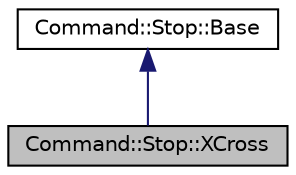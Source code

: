 digraph G
{
  edge [fontname="Helvetica",fontsize="10",labelfontname="Helvetica",labelfontsize="10"];
  node [fontname="Helvetica",fontsize="10",shape=record];
  Node1 [label="Command::Stop::XCross",height=0.2,width=0.4,color="black", fillcolor="grey75", style="filled" fontcolor="black"];
  Node2 -> Node1 [dir=back,color="midnightblue",fontsize="10",style="solid"];
  Node2 [label="Command::Stop::Base",height=0.2,width=0.4,color="black", fillcolor="white", style="filled",URL="$classCommand_1_1Stop_1_1Base.html"];
}
